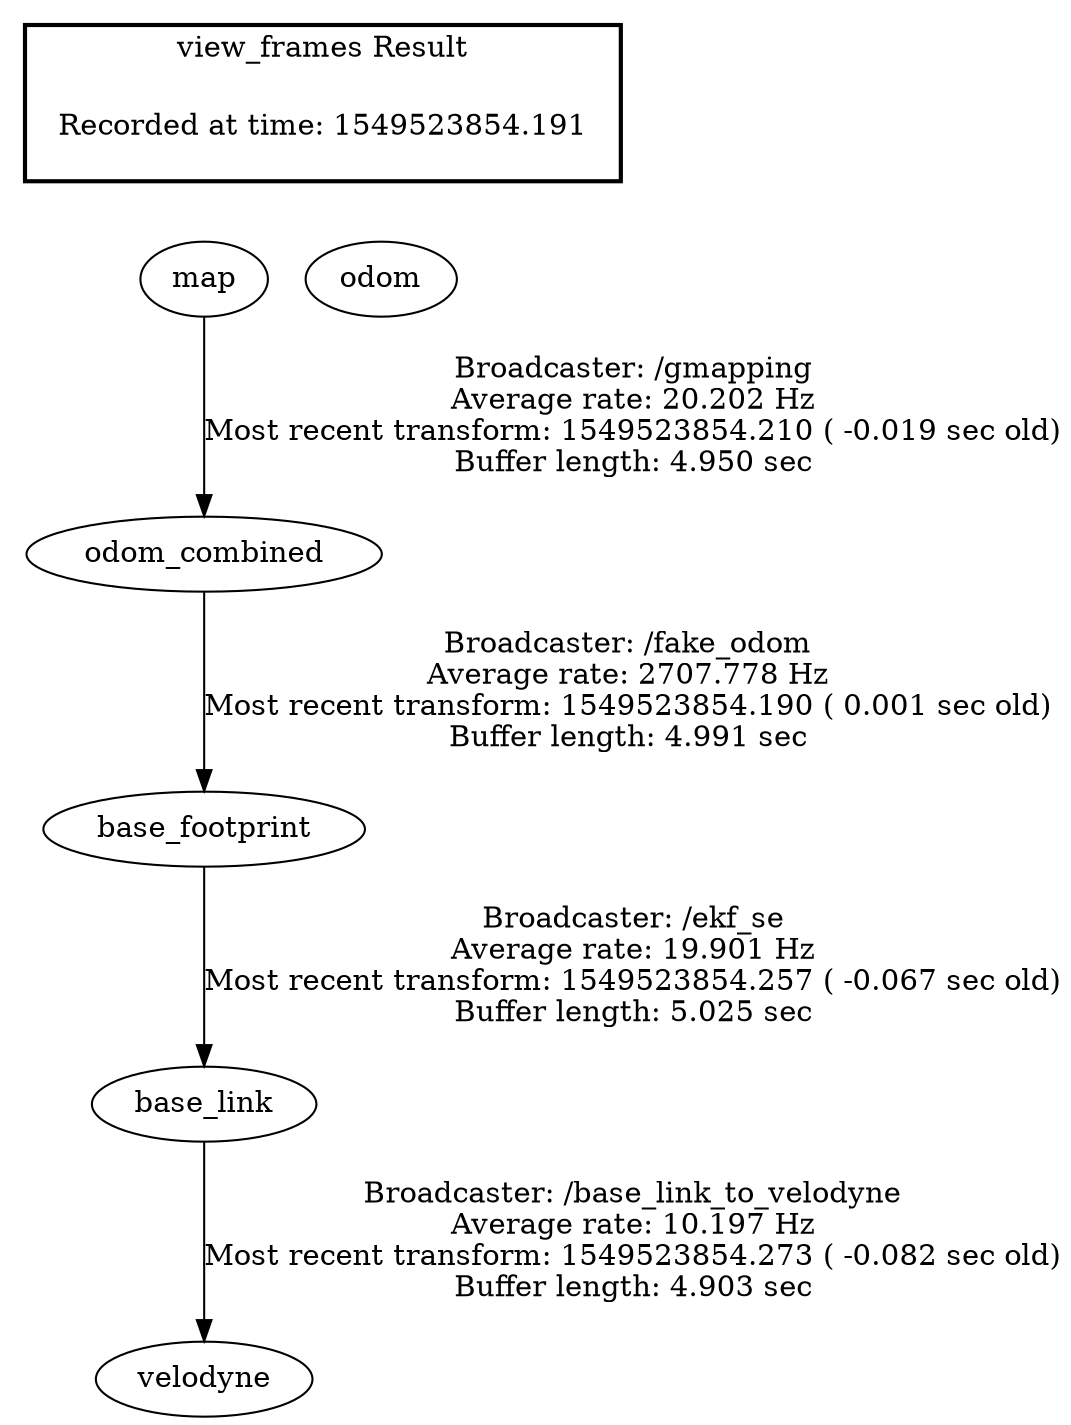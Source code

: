 digraph G {
"odom_combined" -> "base_footprint"[label="Broadcaster: /fake_odom\nAverage rate: 2707.778 Hz\nMost recent transform: 1549523854.190 ( 0.001 sec old)\nBuffer length: 4.991 sec\n"];
"map" -> "odom_combined"[label="Broadcaster: /gmapping\nAverage rate: 20.202 Hz\nMost recent transform: 1549523854.210 ( -0.019 sec old)\nBuffer length: 4.950 sec\n"];
"base_footprint" -> "base_link"[label="Broadcaster: /ekf_se\nAverage rate: 19.901 Hz\nMost recent transform: 1549523854.257 ( -0.067 sec old)\nBuffer length: 5.025 sec\n"];
"base_link" -> "velodyne"[label="Broadcaster: /base_link_to_velodyne\nAverage rate: 10.197 Hz\nMost recent transform: 1549523854.273 ( -0.082 sec old)\nBuffer length: 4.903 sec\n"];
edge [style=invis];
 subgraph cluster_legend { style=bold; color=black; label ="view_frames Result";
"Recorded at time: 1549523854.191"[ shape=plaintext ] ;
 }->"map";
edge [style=invis];
 subgraph cluster_legend { style=bold; color=black; label ="view_frames Result";
"Recorded at time: 1549523854.191"[ shape=plaintext ] ;
 }->"odom";
}